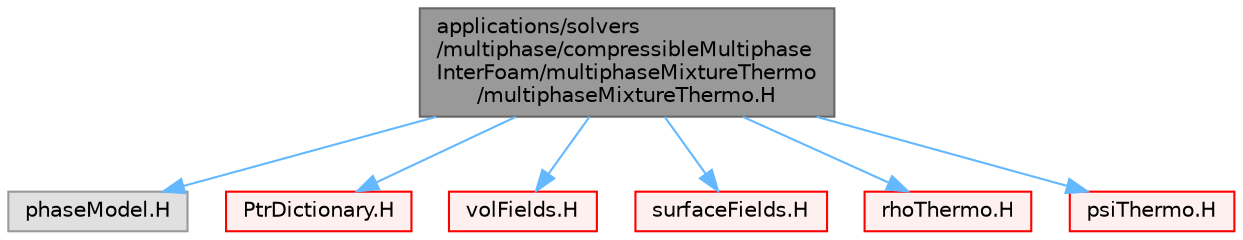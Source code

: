 digraph "applications/solvers/multiphase/compressibleMultiphaseInterFoam/multiphaseMixtureThermo/multiphaseMixtureThermo.H"
{
 // LATEX_PDF_SIZE
  bgcolor="transparent";
  edge [fontname=Helvetica,fontsize=10,labelfontname=Helvetica,labelfontsize=10];
  node [fontname=Helvetica,fontsize=10,shape=box,height=0.2,width=0.4];
  Node1 [id="Node000001",label="applications/solvers\l/multiphase/compressibleMultiphase\lInterFoam/multiphaseMixtureThermo\l/multiphaseMixtureThermo.H",height=0.2,width=0.4,color="gray40", fillcolor="grey60", style="filled", fontcolor="black",tooltip=" "];
  Node1 -> Node2 [id="edge1_Node000001_Node000002",color="steelblue1",style="solid",tooltip=" "];
  Node2 [id="Node000002",label="phaseModel.H",height=0.2,width=0.4,color="grey60", fillcolor="#E0E0E0", style="filled",tooltip=" "];
  Node1 -> Node3 [id="edge2_Node000001_Node000003",color="steelblue1",style="solid",tooltip=" "];
  Node3 [id="Node000003",label="PtrDictionary.H",height=0.2,width=0.4,color="red", fillcolor="#FFF0F0", style="filled",URL="$PtrDictionary_8H.html",tooltip=" "];
  Node1 -> Node118 [id="edge3_Node000001_Node000118",color="steelblue1",style="solid",tooltip=" "];
  Node118 [id="Node000118",label="volFields.H",height=0.2,width=0.4,color="red", fillcolor="#FFF0F0", style="filled",URL="$volFields_8H.html",tooltip=" "];
  Node1 -> Node384 [id="edge4_Node000001_Node000384",color="steelblue1",style="solid",tooltip=" "];
  Node384 [id="Node000384",label="surfaceFields.H",height=0.2,width=0.4,color="red", fillcolor="#FFF0F0", style="filled",URL="$surfaceFields_8H.html",tooltip="Foam::surfaceFields."];
  Node1 -> Node392 [id="edge5_Node000001_Node000392",color="steelblue1",style="solid",tooltip=" "];
  Node392 [id="Node000392",label="rhoThermo.H",height=0.2,width=0.4,color="red", fillcolor="#FFF0F0", style="filled",URL="$rhoThermo_8H.html",tooltip=" "];
  Node1 -> Node397 [id="edge6_Node000001_Node000397",color="steelblue1",style="solid",tooltip=" "];
  Node397 [id="Node000397",label="psiThermo.H",height=0.2,width=0.4,color="red", fillcolor="#FFF0F0", style="filled",URL="$psiThermo_8H.html",tooltip=" "];
}
